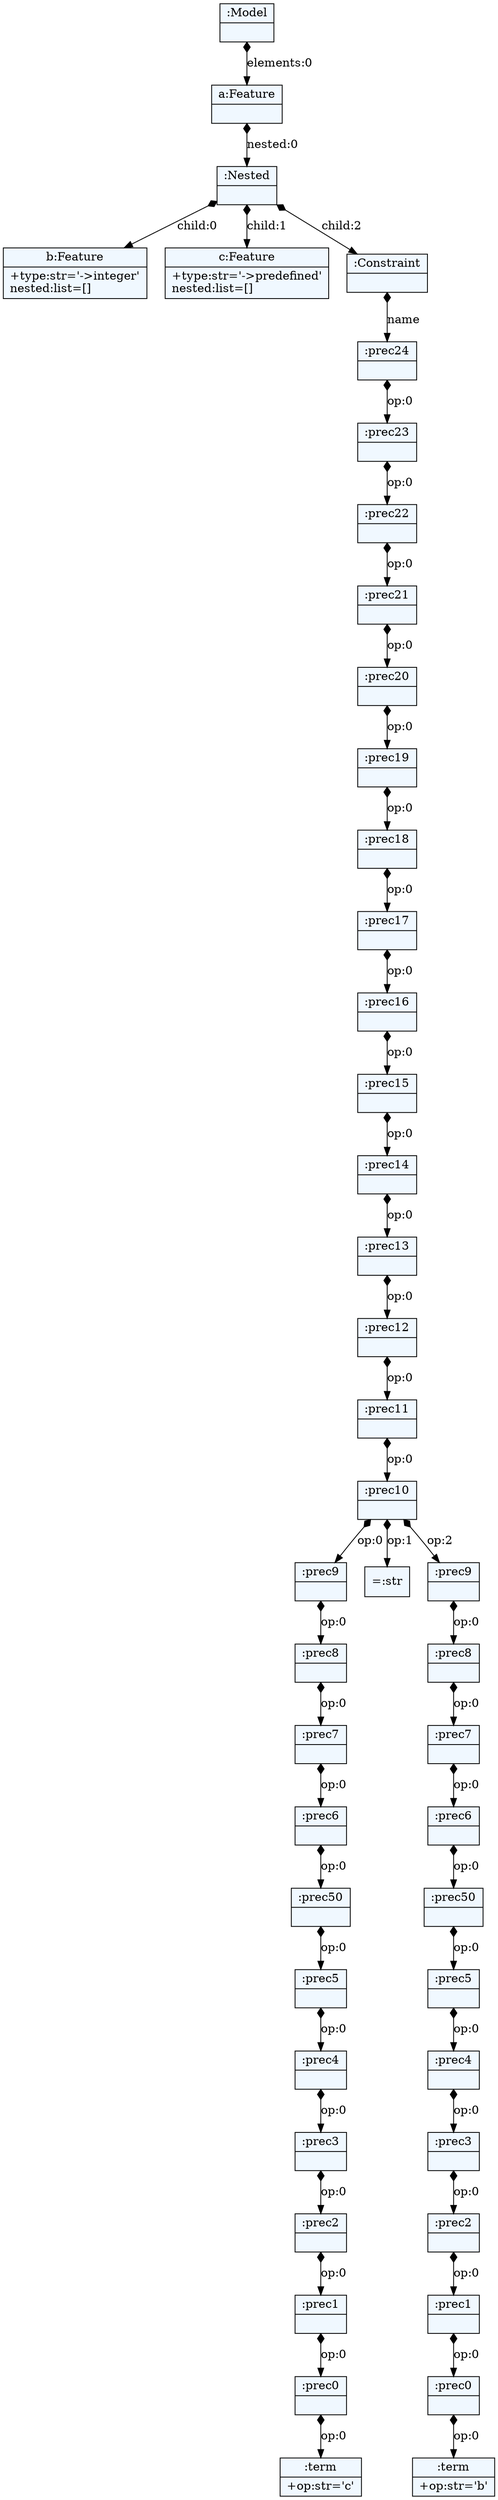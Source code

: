 
    digraph textX {
    fontname = "Bitstream Vera Sans"
    fontsize = 8
    node[
        shape=record,
        style=filled,
        fillcolor=aliceblue
    ]
    nodesep = 0.3
    edge[dir=black,arrowtail=empty]


140326136653136 -> 140326137035408 [label="elements:0" arrowtail=diamond dir=both]
140326137035408 -> 140326137033536 [label="nested:0" arrowtail=diamond dir=both]
140326137033536 -> 140326137032768 [label="child:0" arrowtail=diamond dir=both]
140326137032768[label="{b:Feature|+type:str='-\>integer'\lnested:list=[]\l}"]
140326137033536 -> 140326137034256 [label="child:1" arrowtail=diamond dir=both]
140326137034256[label="{c:Feature|+type:str='-\>predefined'\lnested:list=[]\l}"]
140326137033536 -> 140326137036704 [label="child:2" arrowtail=diamond dir=both]
140326137036704 -> 140326137033344 [label="name" arrowtail=diamond dir=both]
140326137033344 -> 140326137035120 [label="op:0" arrowtail=diamond dir=both]
140326137035120 -> 140326137036080 [label="op:0" arrowtail=diamond dir=both]
140326137036080 -> 140326137033296 [label="op:0" arrowtail=diamond dir=both]
140326137033296 -> 140326137035360 [label="op:0" arrowtail=diamond dir=both]
140326137035360 -> 140326137033728 [label="op:0" arrowtail=diamond dir=both]
140326137033728 -> 140326137035888 [label="op:0" arrowtail=diamond dir=both]
140326137035888 -> 140326137034592 [label="op:0" arrowtail=diamond dir=both]
140326137034592 -> 140326137036512 [label="op:0" arrowtail=diamond dir=both]
140326137036512 -> 140326137035072 [label="op:0" arrowtail=diamond dir=both]
140326137035072 -> 140326136623648 [label="op:0" arrowtail=diamond dir=both]
140326136623648 -> 140326136626096 [label="op:0" arrowtail=diamond dir=both]
140326136626096 -> 140326136626048 [label="op:0" arrowtail=diamond dir=both]
140326136626048 -> 140326136626720 [label="op:0" arrowtail=diamond dir=both]
140326136626720 -> 140326136623936 [label="op:0" arrowtail=diamond dir=both]
140326136623936 -> 140326136623792 [label="op:0" arrowtail=diamond dir=both]
140326136623792 -> 140326136624128 [label="op:0" arrowtail=diamond dir=both]
140326136624128 -> 140326136625376 [label="op:0" arrowtail=diamond dir=both]
140326136625376 -> 140326136623888 [label="op:0" arrowtail=diamond dir=both]
140326136623888 -> 140326136626912 [label="op:0" arrowtail=diamond dir=both]
140326136626912 -> 140326136627104 [label="op:0" arrowtail=diamond dir=both]
140326136627104 -> 140326136625952 [label="op:0" arrowtail=diamond dir=both]
140326136625952 -> 140326127481136 [label="op:0" arrowtail=diamond dir=both]
140326127481136 -> 140326127481280 [label="op:0" arrowtail=diamond dir=both]
140326127481280 -> 140326127421328 [label="op:0" arrowtail=diamond dir=both]
140326127421328 -> 140326127553360 [label="op:0" arrowtail=diamond dir=both]
140326127553360 -> 140326127551152 [label="op:0" arrowtail=diamond dir=both]
140326127551152[label="{:term|+op:str='c'\l}"]
140326127553360[label="{:prec0|}"]
140326127421328[label="{:prec1|}"]
140326127481280[label="{:prec2|}"]
140326127481136[label="{:prec3|}"]
140326136625952[label="{:prec4|}"]
140326136627104[label="{:prec5|}"]
140326136626912[label="{:prec50|}"]
140326136623888[label="{:prec6|}"]
140326136625376[label="{:prec7|}"]
140326136624128[label="{:prec8|}"]
140326136623792[label="{:prec9|}"]
140326136623936 -> "=:str" [label="op:1" arrowtail=diamond dir=both]
140326136623936 -> 140326136624368 [label="op:2" arrowtail=diamond dir=both]
140326136624368 -> 140326136623984 [label="op:0" arrowtail=diamond dir=both]
140326136623984 -> 140326136625568 [label="op:0" arrowtail=diamond dir=both]
140326136625568 -> 140326127483344 [label="op:0" arrowtail=diamond dir=both]
140326127483344 -> 140326127423248 [label="op:0" arrowtail=diamond dir=both]
140326127423248 -> 140326127551344 [label="op:0" arrowtail=diamond dir=both]
140326127551344 -> 140326127552448 [label="op:0" arrowtail=diamond dir=both]
140326127552448 -> 140326127550768 [label="op:0" arrowtail=diamond dir=both]
140326127550768 -> 140326127551632 [label="op:0" arrowtail=diamond dir=both]
140326127551632 -> 140326127553024 [label="op:0" arrowtail=diamond dir=both]
140326127553024 -> 140326127553312 [label="op:0" arrowtail=diamond dir=both]
140326127553312 -> 140326127554512 [label="op:0" arrowtail=diamond dir=both]
140326127554512[label="{:term|+op:str='b'\l}"]
140326127553312[label="{:prec0|}"]
140326127553024[label="{:prec1|}"]
140326127551632[label="{:prec2|}"]
140326127550768[label="{:prec3|}"]
140326127552448[label="{:prec4|}"]
140326127551344[label="{:prec5|}"]
140326127423248[label="{:prec50|}"]
140326127483344[label="{:prec6|}"]
140326136625568[label="{:prec7|}"]
140326136623984[label="{:prec8|}"]
140326136624368[label="{:prec9|}"]
140326136623936[label="{:prec10|}"]
140326136626720[label="{:prec11|}"]
140326136626048[label="{:prec12|}"]
140326136626096[label="{:prec13|}"]
140326136623648[label="{:prec14|}"]
140326137035072[label="{:prec15|}"]
140326137036512[label="{:prec16|}"]
140326137034592[label="{:prec17|}"]
140326137035888[label="{:prec18|}"]
140326137033728[label="{:prec19|}"]
140326137035360[label="{:prec20|}"]
140326137033296[label="{:prec21|}"]
140326137036080[label="{:prec22|}"]
140326137035120[label="{:prec23|}"]
140326137033344[label="{:prec24|}"]
140326137036704[label="{:Constraint|}"]
140326137033536[label="{:Nested|}"]
140326137035408[label="{a:Feature|}"]
140326136653136[label="{:Model|}"]

}
